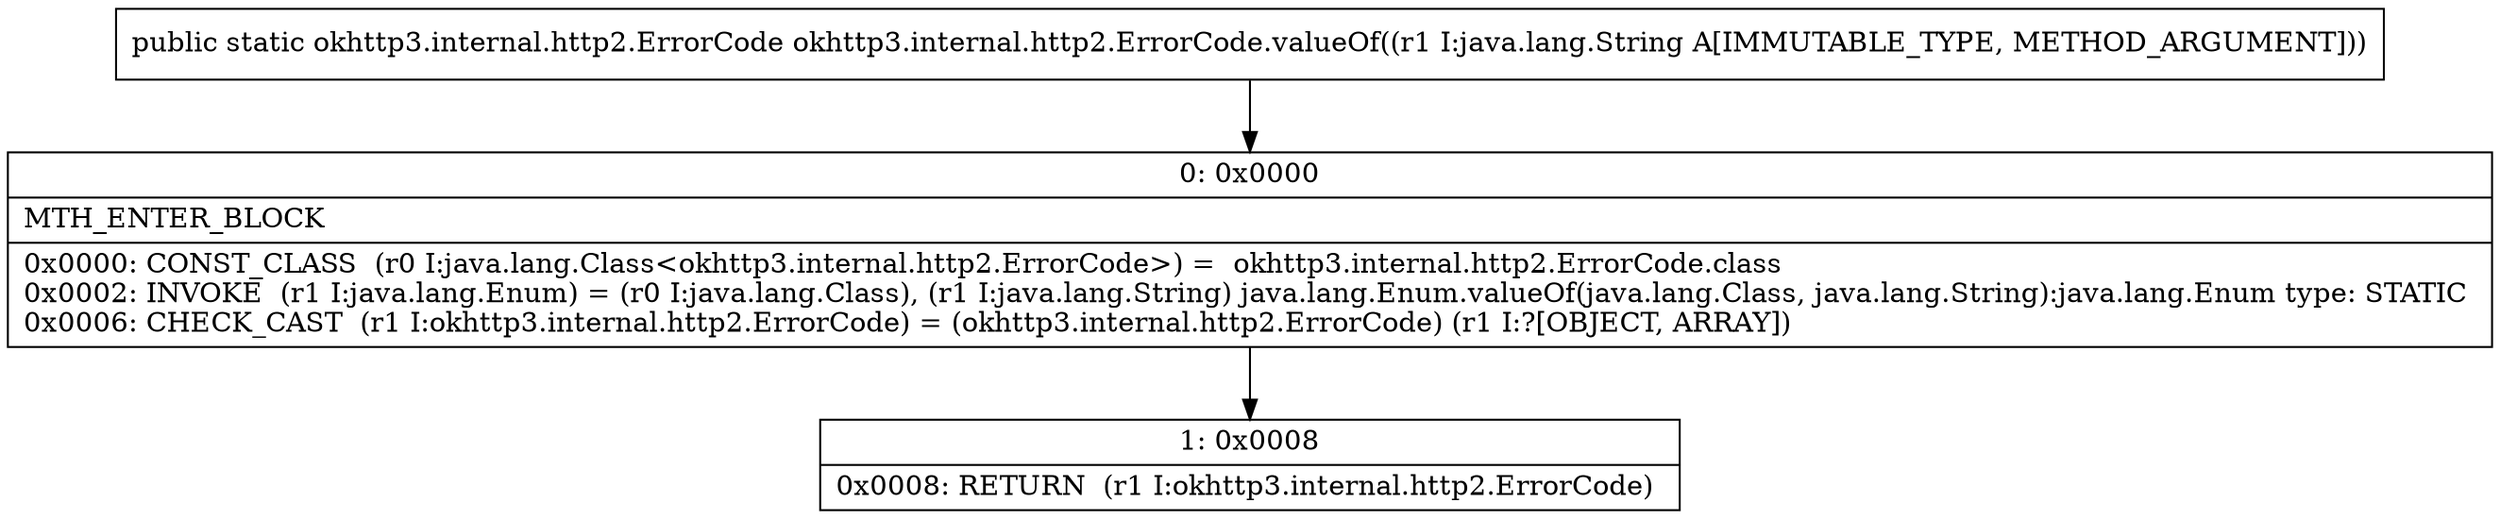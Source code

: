 digraph "CFG forokhttp3.internal.http2.ErrorCode.valueOf(Ljava\/lang\/String;)Lokhttp3\/internal\/http2\/ErrorCode;" {
Node_0 [shape=record,label="{0\:\ 0x0000|MTH_ENTER_BLOCK\l|0x0000: CONST_CLASS  (r0 I:java.lang.Class\<okhttp3.internal.http2.ErrorCode\>) =  okhttp3.internal.http2.ErrorCode.class \l0x0002: INVOKE  (r1 I:java.lang.Enum) = (r0 I:java.lang.Class), (r1 I:java.lang.String) java.lang.Enum.valueOf(java.lang.Class, java.lang.String):java.lang.Enum type: STATIC \l0x0006: CHECK_CAST  (r1 I:okhttp3.internal.http2.ErrorCode) = (okhttp3.internal.http2.ErrorCode) (r1 I:?[OBJECT, ARRAY]) \l}"];
Node_1 [shape=record,label="{1\:\ 0x0008|0x0008: RETURN  (r1 I:okhttp3.internal.http2.ErrorCode) \l}"];
MethodNode[shape=record,label="{public static okhttp3.internal.http2.ErrorCode okhttp3.internal.http2.ErrorCode.valueOf((r1 I:java.lang.String A[IMMUTABLE_TYPE, METHOD_ARGUMENT])) }"];
MethodNode -> Node_0;
Node_0 -> Node_1;
}

